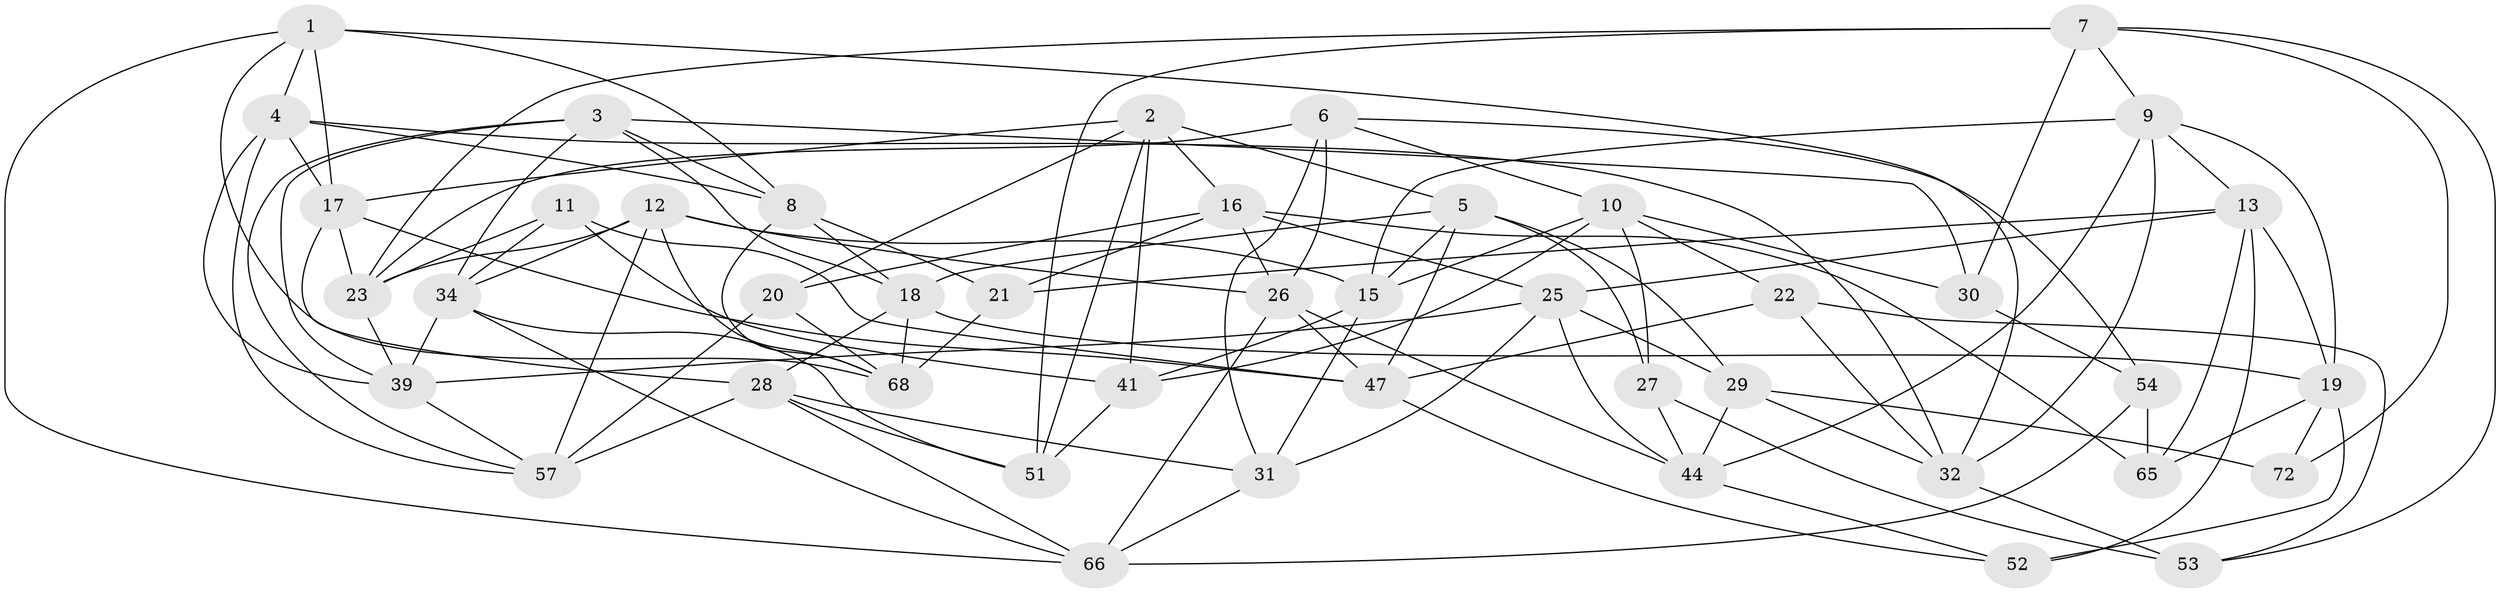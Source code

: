 // original degree distribution, {4: 1.0}
// Generated by graph-tools (version 1.1) at 2025/42/03/06/25 10:42:16]
// undirected, 44 vertices, 118 edges
graph export_dot {
graph [start="1"]
  node [color=gray90,style=filled];
  1 [super="+46"];
  2 [super="+58"];
  3 [super="+35"];
  4 [super="+14"];
  5 [super="+42"];
  6 [super="+55"];
  7 [super="+50"];
  8 [super="+37"];
  9 [super="+38"];
  10 [super="+59"];
  11;
  12 [super="+76"];
  13 [super="+69"];
  15 [super="+40"];
  16 [super="+60"];
  17 [super="+67"];
  18 [super="+24"];
  19 [super="+33"];
  20;
  21;
  22;
  23 [super="+64"];
  25 [super="+36"];
  26 [super="+56"];
  27;
  28 [super="+73"];
  29 [super="+43"];
  30;
  31 [super="+61"];
  32 [super="+77"];
  34 [super="+45"];
  39 [super="+48"];
  41 [super="+71"];
  44 [super="+75"];
  47 [super="+49"];
  51 [super="+63"];
  52;
  53;
  54;
  57 [super="+62"];
  65;
  66 [super="+74"];
  68 [super="+70"];
  72;
  1 -- 66;
  1 -- 32;
  1 -- 4;
  1 -- 8;
  1 -- 68;
  1 -- 17;
  2 -- 5;
  2 -- 41;
  2 -- 17;
  2 -- 20;
  2 -- 16;
  2 -- 51;
  3 -- 8;
  3 -- 39;
  3 -- 57;
  3 -- 18;
  3 -- 30;
  3 -- 34;
  4 -- 32;
  4 -- 8;
  4 -- 17;
  4 -- 39;
  4 -- 57;
  5 -- 18;
  5 -- 47;
  5 -- 29;
  5 -- 27;
  5 -- 15;
  6 -- 10;
  6 -- 31 [weight=2];
  6 -- 26;
  6 -- 54;
  6 -- 23;
  7 -- 53;
  7 -- 72;
  7 -- 30;
  7 -- 9;
  7 -- 51;
  7 -- 23;
  8 -- 68;
  8 -- 18;
  8 -- 21;
  9 -- 44;
  9 -- 15;
  9 -- 32;
  9 -- 19;
  9 -- 13;
  10 -- 30;
  10 -- 41;
  10 -- 27;
  10 -- 22;
  10 -- 15;
  11 -- 47;
  11 -- 41;
  11 -- 23;
  11 -- 34;
  12 -- 23;
  12 -- 57;
  12 -- 26;
  12 -- 34;
  12 -- 15;
  12 -- 68;
  13 -- 25;
  13 -- 21;
  13 -- 65;
  13 -- 19;
  13 -- 52;
  15 -- 41;
  15 -- 31;
  16 -- 20;
  16 -- 26;
  16 -- 25;
  16 -- 65;
  16 -- 21;
  17 -- 28;
  17 -- 47;
  17 -- 23;
  18 -- 28;
  18 -- 68;
  18 -- 19;
  19 -- 52;
  19 -- 72;
  19 -- 65;
  20 -- 57;
  20 -- 68;
  21 -- 68;
  22 -- 53;
  22 -- 47;
  22 -- 32;
  23 -- 39;
  25 -- 29;
  25 -- 44;
  25 -- 31;
  25 -- 39;
  26 -- 44;
  26 -- 66;
  26 -- 47;
  27 -- 53;
  27 -- 44;
  28 -- 51;
  28 -- 57;
  28 -- 66;
  28 -- 31;
  29 -- 72 [weight=2];
  29 -- 44;
  29 -- 32;
  30 -- 54;
  31 -- 66;
  32 -- 53;
  34 -- 51;
  34 -- 66;
  34 -- 39;
  39 -- 57;
  41 -- 51 [weight=2];
  44 -- 52;
  47 -- 52;
  54 -- 65;
  54 -- 66;
}
